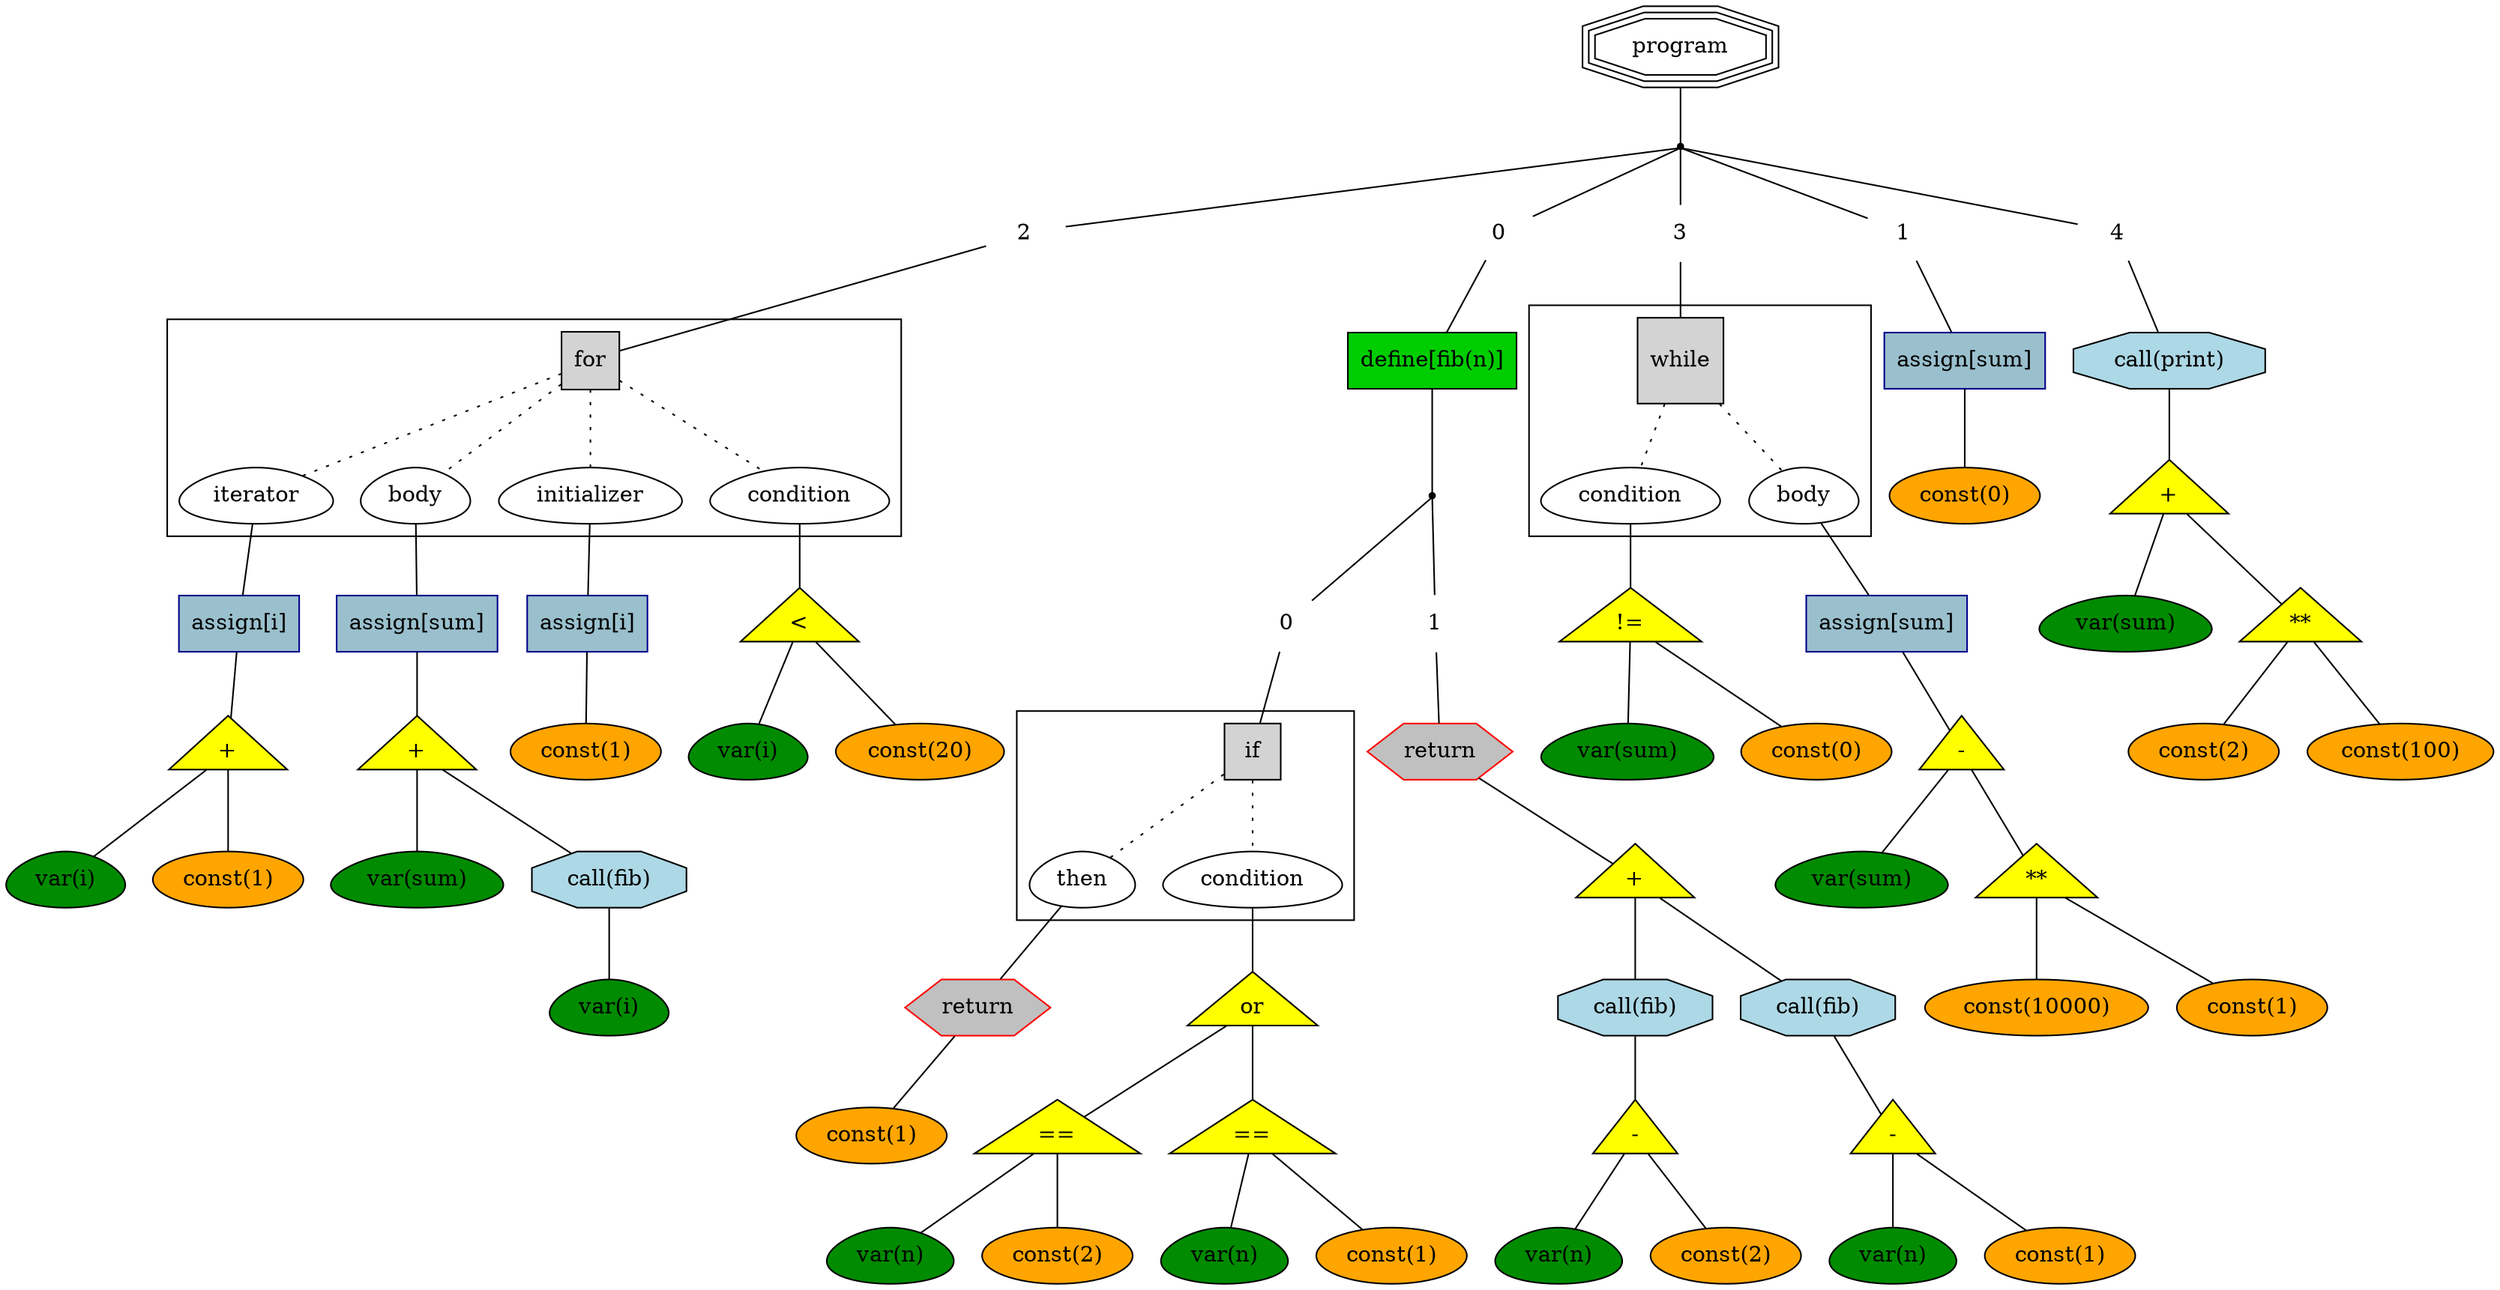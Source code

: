 graph A
{56 [shape = point];
58 [color = white, label = "0"];
56 -- 58;
22 [label = "define[fib(n)]", shape = octane, style = filled, color = black, fillcolor = green3];
21 [shape = point];
59 [color = white, label = "0"];
21 -- 59;
1 [label = "var(n)", color = black, style = filled, shape = egg, fillcolor = green4];
2 [label = "const(1)", style = filled, color = black, fillcolor = orange];
5 [label = "==", shape = triangle, color = black, style = filled, fillcolor = yellow];
5 -- 1;
5 -- 2;
3 [label = "var(n)", color = black, style = filled, shape = egg, fillcolor = green4];
4 [label = "const(2)", style = filled, color = black, fillcolor = orange];
6 [label = "==", shape = triangle, color = black, style = filled, fillcolor = yellow];
6 -- 3;
6 -- 4;
7 [label = "or", shape = triangle, color = black, style = filled, fillcolor = yellow];
7 -- 5;
7 -- 6;
8 [label = "const(1)", style = filled, color = black, fillcolor = orange];
9 [label = "return", shape = hexagon, color = red, style = filled, fillcolor = grey];
9 -- 8
subgraph clusterIS0 {
color = black;10 [label = "if", shape = square, style = filled];
60 [label = "condition", shape = egg];
61 [label = "then", shape = egg];
}
10 -- 60 [style=dotted];
10 -- 61 [style=dotted];
60 -- 7;
61 -- 9;
59 -- 10;
62 [color = white, label = "1"];
21 -- 62;
14 [label = "call(fib)", shape = octagon, style = filled, color = black, fillcolor = lightblue];
11 [label = "var(n)", color = black, style = filled, shape = egg, fillcolor = green4];
12 [label = "const(1)", style = filled, color = black, fillcolor = orange];
13 [label = "-", shape = triangle, color = black, style = filled, fillcolor = yellow];
13 -- 11;
13 -- 12;
14 -- 13;
18 [label = "call(fib)", shape = octagon, style = filled, color = black, fillcolor = lightblue];
15 [label = "var(n)", color = black, style = filled, shape = egg, fillcolor = green4];
16 [label = "const(2)", style = filled, color = black, fillcolor = orange];
17 [label = "-", shape = triangle, color = black, style = filled, fillcolor = yellow];
17 -- 15;
17 -- 16;
18 -- 17;
19 [label = "+", shape = triangle, color = black, style = filled, fillcolor = yellow];
19 -- 14;
19 -- 18;
20 [label = "return", shape = hexagon, color = red, style = filled, fillcolor = grey];
20 -- 19
62 -- 20;
22 -- 21;
58 -- 22;
63 [color = white, label = "1"];
56 -- 63;
23 [label = "const(0)", style = filled, color = black, fillcolor = orange];
24 [label = "assign[sum]", shape = octane, style = filled, color = blue4, fillcolor = lightblue3];
24 -- 23;
63 -- 24;
64 [color = white, label = "2"];
56 -- 64;
25 [label = "const(1)", style = filled, color = black, fillcolor = orange];
26 [label = "assign[i]", shape = octane, style = filled, color = blue4, fillcolor = lightblue3];
26 -- 25;
27 [label = "var(i)", color = black, style = filled, shape = egg, fillcolor = green4];
28 [label = "const(20)", style = filled, color = black, fillcolor = orange];
29 [label = "<", shape = triangle, color = black, style = filled, fillcolor = yellow];
29 -- 27;
29 -- 28;
30 [label = "var(i)", color = black, style = filled, shape = egg, fillcolor = green4];
31 [label = "const(1)", style = filled, color = black, fillcolor = orange];
32 [label = "+", shape = triangle, color = black, style = filled, fillcolor = yellow];
32 -- 30;
32 -- 31;
33 [label = "assign[i]", shape = octane, style = filled, color = blue4, fillcolor = lightblue3];
33 -- 32;
34 [label = "var(sum)", color = black, style = filled, shape = egg, fillcolor = green4];
36 [label = "call(fib)", shape = octagon, style = filled, color = black, fillcolor = lightblue];
35 [label = "var(i)", color = black, style = filled, shape = egg, fillcolor = green4];
36 -- 35;
37 [label = "+", shape = triangle, color = black, style = filled, fillcolor = yellow];
37 -- 34;
37 -- 36;
38 [label = "assign[sum]", shape = octane, style = filled, color = blue4, fillcolor = lightblue3];
38 -- 37;
subgraph clusterF0 {
39 [label = "for", shape = square, style = filled];
65 [label = "initializer", shape = egg];
66 [label = "condition", shape = egg];
67 [label = "iterator", shape = egg];
68 [label = "body", shape = egg];
}
39 -- 65 [style = dotted];
39 -- 66 [style = dotted];
39 -- 67 [style = dotted];
39 -- 68 [style = dotted];
65 -- 26;
66 -- 29;
67 -- 33;
68 -- 38;
64 -- 39;
69 [color = white, label = "3"];
56 -- 69;
40 [label = "var(sum)", color = black, style = filled, shape = egg, fillcolor = green4];
41 [label = "const(0)", style = filled, color = black, fillcolor = orange];
42 [label = "!=", shape = triangle, color = black, style = filled, fillcolor = yellow];
42 -- 40;
42 -- 41;
43 [label = "var(sum)", color = black, style = filled, shape = egg, fillcolor = green4];
44 [label = "const(1)", style = filled, color = black, fillcolor = orange];
45 [label = "const(10000)", style = filled, color = black, fillcolor = orange];
46 [label = "**", shape = triangle, color = black, style = filled, fillcolor = yellow];
46 -- 44;
46 -- 45;
47 [label = "-", shape = triangle, color = black, style = filled, fillcolor = yellow];
47 -- 43;
47 -- 46;
48 [label = "assign[sum]", shape = octane, style = filled, color = blue4, fillcolor = lightblue3];
48 -- 47;
subgraph clusterDW70 {49 [label = "while", shape = square, style = filled];
71 [label = "condition", shape = egg];
72 [label = "body", shape = egg];
}
49 -- 71 [style=dotted];49 -- 72 [style=dotted];71 -- 42;
72 -- 48;
69 -- 49;
73 [color = white, label = "4"];
56 -- 73;
55 [label = "call(print)", shape = octagon, style = filled, color = black, fillcolor = lightblue];
50 [label = "var(sum)", color = black, style = filled, shape = egg, fillcolor = green4];
51 [label = "const(2)", style = filled, color = black, fillcolor = orange];
52 [label = "const(100)", style = filled, color = black, fillcolor = orange];
53 [label = "**", shape = triangle, color = black, style = filled, fillcolor = yellow];
53 -- 51;
53 -- 52;
54 [label = "+", shape = triangle, color = black, style = filled, fillcolor = yellow];
54 -- 50;
54 -- 53;
55 -- 54;
73 -- 55;
57 [label = "program", shape = tripleoctagon];
57 -- 56
}